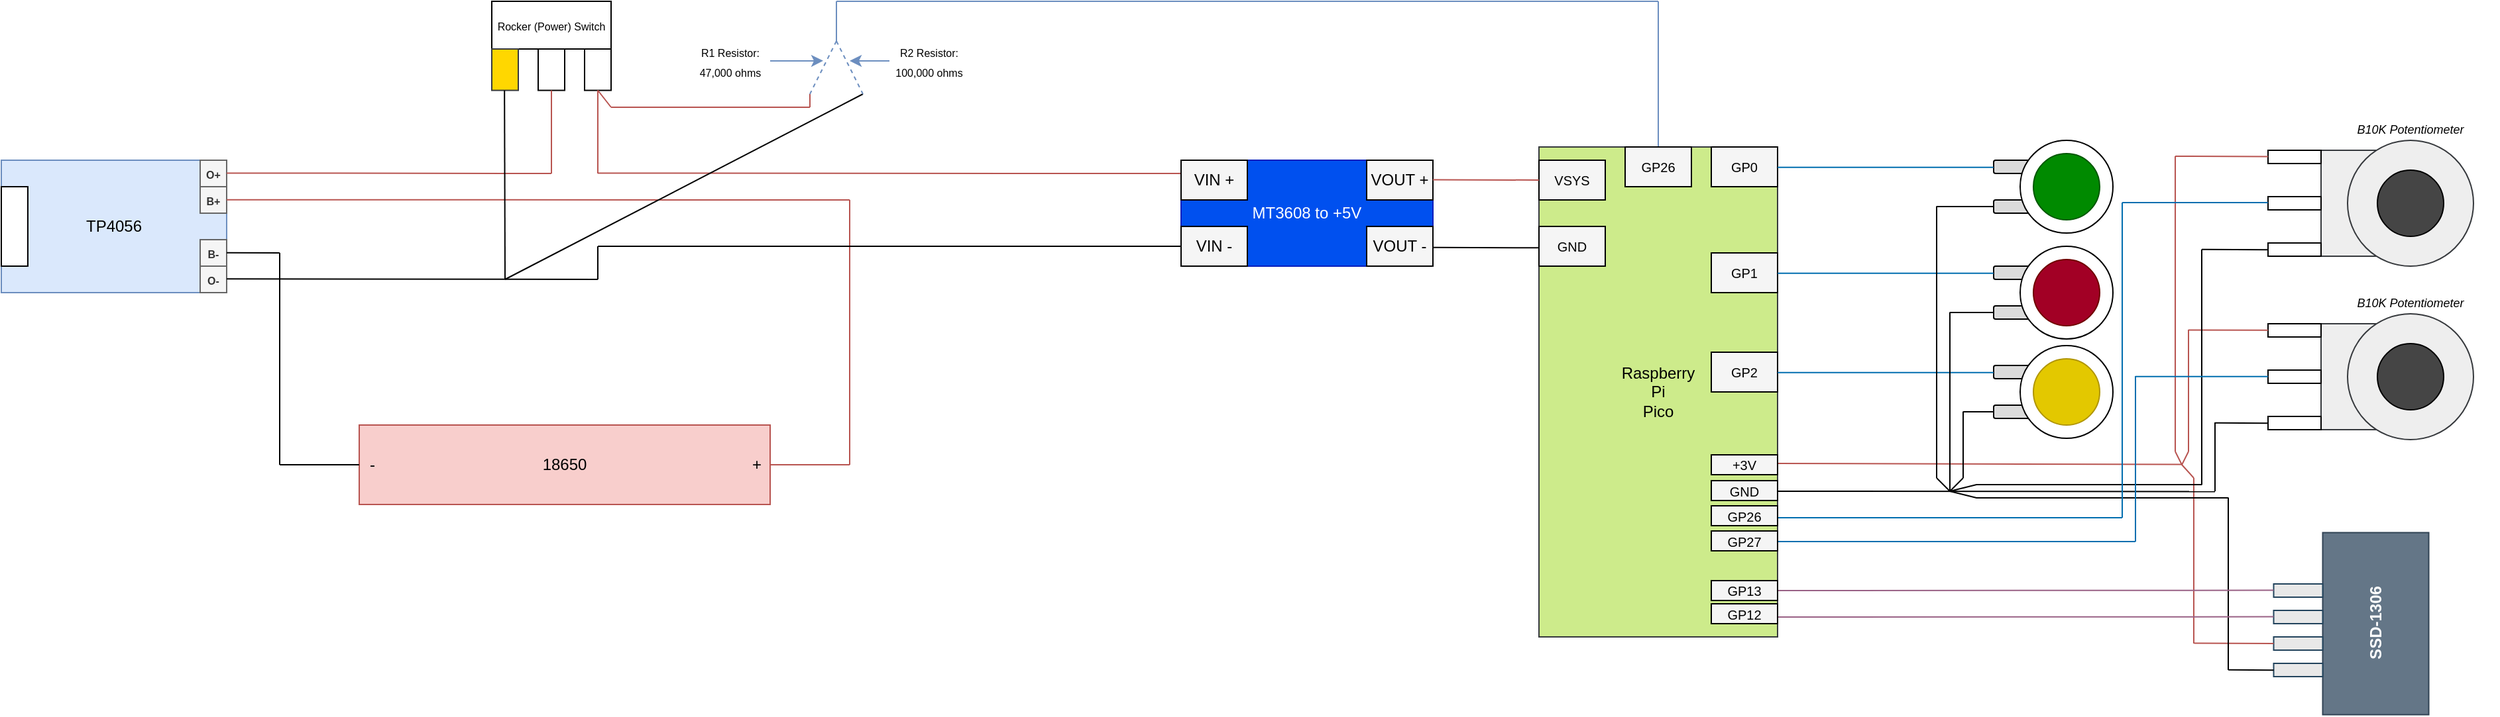 <mxfile version="24.7.6">
  <diagram name="Page-1" id="zMRBobaZzg4O6M575qzT">
    <mxGraphModel dx="801" dy="480" grid="1" gridSize="10" guides="1" tooltips="1" connect="1" arrows="1" fold="1" page="1" pageScale="1" pageWidth="850" pageHeight="1100" math="0" shadow="0">
      <root>
        <mxCell id="0" />
        <mxCell id="1" parent="0" />
        <mxCell id="6nvpAm-Y0EjclpxJ5egR-44" value="&lt;div&gt;&lt;br&gt;&lt;/div&gt;" style="rounded=1;whiteSpace=wrap;html=1;fillColor=#DBDBDB;" parent="1" vertex="1">
          <mxGeometry x="1703" y="160" width="30" height="10" as="geometry" />
        </mxCell>
        <mxCell id="6nvpAm-Y0EjclpxJ5egR-42" value="" style="rounded=1;whiteSpace=wrap;html=1;fillColor=#DBDBDB;" parent="1" vertex="1">
          <mxGeometry x="1703" y="130" width="30" height="10" as="geometry" />
        </mxCell>
        <mxCell id="6nvpAm-Y0EjclpxJ5egR-40" value="" style="ellipse;whiteSpace=wrap;html=1;aspect=fixed;" parent="1" vertex="1">
          <mxGeometry x="1723" y="115" width="70" height="70" as="geometry" />
        </mxCell>
        <mxCell id="6nvpAm-Y0EjclpxJ5egR-1" value="18650" style="rounded=0;whiteSpace=wrap;html=1;fillColor=#f8cecc;strokeColor=#b85450;" parent="1" vertex="1">
          <mxGeometry x="470" y="330" width="310" height="60" as="geometry" />
        </mxCell>
        <mxCell id="6nvpAm-Y0EjclpxJ5egR-2" value="-" style="text;html=1;align=center;verticalAlign=middle;whiteSpace=wrap;rounded=0;" parent="1" vertex="1">
          <mxGeometry x="470" y="345" width="20" height="30" as="geometry" />
        </mxCell>
        <mxCell id="6nvpAm-Y0EjclpxJ5egR-3" value="+" style="text;html=1;align=center;verticalAlign=middle;whiteSpace=wrap;rounded=0;" parent="1" vertex="1">
          <mxGeometry x="760" y="345" width="20" height="30" as="geometry" />
        </mxCell>
        <mxCell id="6nvpAm-Y0EjclpxJ5egR-4" value="" style="endArrow=none;html=1;rounded=0;exitX=0;exitY=0.5;exitDx=0;exitDy=0;" parent="1" source="6nvpAm-Y0EjclpxJ5egR-2" edge="1">
          <mxGeometry width="50" height="50" relative="1" as="geometry">
            <mxPoint x="510" y="380" as="sourcePoint" />
            <mxPoint x="410" y="360" as="targetPoint" />
          </mxGeometry>
        </mxCell>
        <mxCell id="6nvpAm-Y0EjclpxJ5egR-5" value="" style="endArrow=none;html=1;rounded=0;exitX=0;exitY=0.5;exitDx=0;exitDy=0;fillColor=#f8cecc;strokeColor=#b85450;" parent="1" edge="1">
          <mxGeometry width="50" height="50" relative="1" as="geometry">
            <mxPoint x="840" y="360" as="sourcePoint" />
            <mxPoint x="780" y="360" as="targetPoint" />
          </mxGeometry>
        </mxCell>
        <mxCell id="6nvpAm-Y0EjclpxJ5egR-6" value="TP4056" style="rounded=0;whiteSpace=wrap;html=1;fillColor=#dae8fc;strokeColor=#6c8ebf;" parent="1" vertex="1">
          <mxGeometry x="200" y="130" width="170" height="100" as="geometry" />
        </mxCell>
        <mxCell id="6nvpAm-Y0EjclpxJ5egR-7" value="&lt;b style=&quot;&quot;&gt;&lt;font style=&quot;font-size: 8px;&quot;&gt;O+&lt;/font&gt;&lt;/b&gt;" style="rounded=0;whiteSpace=wrap;html=1;fillColor=#f5f5f5;fontColor=#333333;strokeColor=#666666;" parent="1" vertex="1">
          <mxGeometry x="350" y="130" width="20" height="20" as="geometry" />
        </mxCell>
        <mxCell id="6nvpAm-Y0EjclpxJ5egR-8" value="&lt;b style=&quot;&quot;&gt;&lt;font style=&quot;font-size: 8px;&quot;&gt;B+&lt;/font&gt;&lt;/b&gt;" style="rounded=0;whiteSpace=wrap;html=1;fillColor=#f5f5f5;fontColor=#333333;strokeColor=#666666;" parent="1" vertex="1">
          <mxGeometry x="350" y="150" width="20" height="20" as="geometry" />
        </mxCell>
        <mxCell id="6nvpAm-Y0EjclpxJ5egR-9" value="&lt;b style=&quot;&quot;&gt;&lt;font style=&quot;font-size: 8px;&quot;&gt;O-&lt;/font&gt;&lt;/b&gt;" style="rounded=0;whiteSpace=wrap;html=1;fillColor=#f5f5f5;fontColor=#333333;strokeColor=#666666;" parent="1" vertex="1">
          <mxGeometry x="350" y="210" width="20" height="20" as="geometry" />
        </mxCell>
        <mxCell id="6nvpAm-Y0EjclpxJ5egR-10" value="&lt;b style=&quot;&quot;&gt;&lt;font style=&quot;font-size: 8px;&quot;&gt;B-&lt;/font&gt;&lt;/b&gt;" style="rounded=0;whiteSpace=wrap;html=1;fillColor=#f5f5f5;fontColor=#333333;strokeColor=#666666;" parent="1" vertex="1">
          <mxGeometry x="350" y="190" width="20" height="20" as="geometry" />
        </mxCell>
        <mxCell id="6nvpAm-Y0EjclpxJ5egR-11" value="" style="rounded=0;whiteSpace=wrap;html=1;" parent="1" vertex="1">
          <mxGeometry x="200" y="150" width="20" height="60" as="geometry" />
        </mxCell>
        <mxCell id="6nvpAm-Y0EjclpxJ5egR-12" value="" style="endArrow=none;html=1;rounded=0;" parent="1" edge="1">
          <mxGeometry width="50" height="50" relative="1" as="geometry">
            <mxPoint x="410" y="200" as="sourcePoint" />
            <mxPoint x="410" y="360" as="targetPoint" />
          </mxGeometry>
        </mxCell>
        <mxCell id="6nvpAm-Y0EjclpxJ5egR-13" value="" style="endArrow=none;html=1;rounded=0;" parent="1" edge="1">
          <mxGeometry width="50" height="50" relative="1" as="geometry">
            <mxPoint x="410" y="200" as="sourcePoint" />
            <mxPoint x="370" y="199.83" as="targetPoint" />
          </mxGeometry>
        </mxCell>
        <mxCell id="6nvpAm-Y0EjclpxJ5egR-14" value="" style="endArrow=none;html=1;rounded=0;exitX=0;exitY=0.5;exitDx=0;exitDy=0;fillColor=#f8cecc;strokeColor=#b85450;" parent="1" edge="1">
          <mxGeometry width="50" height="50" relative="1" as="geometry">
            <mxPoint x="840" y="360" as="sourcePoint" />
            <mxPoint x="840" y="160" as="targetPoint" />
          </mxGeometry>
        </mxCell>
        <mxCell id="6nvpAm-Y0EjclpxJ5egR-15" value="" style="endArrow=none;html=1;rounded=0;fillColor=#f8cecc;strokeColor=#b85450;" parent="1" edge="1">
          <mxGeometry width="50" height="50" relative="1" as="geometry">
            <mxPoint x="840" y="160" as="sourcePoint" />
            <mxPoint x="370" y="159.83" as="targetPoint" />
          </mxGeometry>
        </mxCell>
        <mxCell id="6nvpAm-Y0EjclpxJ5egR-16" value="&lt;font style=&quot;font-size: 8px;&quot;&gt;Rocker (Power) Switch&lt;/font&gt;" style="rounded=0;whiteSpace=wrap;html=1;" parent="1" vertex="1">
          <mxGeometry x="570" y="10" width="90" height="36" as="geometry" />
        </mxCell>
        <mxCell id="6nvpAm-Y0EjclpxJ5egR-17" value="" style="rounded=0;whiteSpace=wrap;html=1;fillColor=#FFD700;strokeColor=#36393d;" parent="1" vertex="1">
          <mxGeometry x="570" y="46" width="20" height="31.25" as="geometry" />
        </mxCell>
        <mxCell id="6nvpAm-Y0EjclpxJ5egR-18" value="" style="rounded=0;whiteSpace=wrap;html=1;" parent="1" vertex="1">
          <mxGeometry x="640" y="46" width="20" height="31.25" as="geometry" />
        </mxCell>
        <mxCell id="6nvpAm-Y0EjclpxJ5egR-19" value="" style="rounded=0;whiteSpace=wrap;html=1;" parent="1" vertex="1">
          <mxGeometry x="605" y="46" width="20" height="31.25" as="geometry" />
        </mxCell>
        <mxCell id="6nvpAm-Y0EjclpxJ5egR-20" value="" style="endArrow=none;html=1;rounded=0;fillColor=#f8cecc;strokeColor=#b85450;" parent="1" edge="1">
          <mxGeometry width="50" height="50" relative="1" as="geometry">
            <mxPoint x="615" y="140" as="sourcePoint" />
            <mxPoint x="370" y="139.71" as="targetPoint" />
          </mxGeometry>
        </mxCell>
        <mxCell id="6nvpAm-Y0EjclpxJ5egR-21" value="" style="endArrow=none;html=1;rounded=0;fillColor=#f8cecc;strokeColor=#b85450;" parent="1" edge="1">
          <mxGeometry width="50" height="50" relative="1" as="geometry">
            <mxPoint x="615" y="77.25" as="sourcePoint" />
            <mxPoint x="615" y="140" as="targetPoint" />
          </mxGeometry>
        </mxCell>
        <mxCell id="6nvpAm-Y0EjclpxJ5egR-22" value="" style="endArrow=none;html=1;rounded=0;fillColor=#f8cecc;strokeColor=#b85450;" parent="1" edge="1">
          <mxGeometry width="50" height="50" relative="1" as="geometry">
            <mxPoint x="650" y="77.25" as="sourcePoint" />
            <mxPoint x="650" y="140" as="targetPoint" />
          </mxGeometry>
        </mxCell>
        <mxCell id="6nvpAm-Y0EjclpxJ5egR-23" value="" style="endArrow=none;html=1;rounded=0;fillColor=#f8cecc;strokeColor=#b85450;" parent="1" edge="1">
          <mxGeometry width="50" height="50" relative="1" as="geometry">
            <mxPoint x="1090" y="140.05" as="sourcePoint" />
            <mxPoint x="650" y="139.76" as="targetPoint" />
          </mxGeometry>
        </mxCell>
        <mxCell id="6nvpAm-Y0EjclpxJ5egR-24" value="" style="endArrow=none;html=1;rounded=0;" parent="1" edge="1">
          <mxGeometry width="50" height="50" relative="1" as="geometry">
            <mxPoint x="650" y="220" as="sourcePoint" />
            <mxPoint x="370" y="219.58" as="targetPoint" />
          </mxGeometry>
        </mxCell>
        <mxCell id="6nvpAm-Y0EjclpxJ5egR-25" value="" style="endArrow=none;html=1;rounded=0;" parent="1" edge="1">
          <mxGeometry width="50" height="50" relative="1" as="geometry">
            <mxPoint x="579.58" y="77.25" as="sourcePoint" />
            <mxPoint x="580" y="220" as="targetPoint" />
          </mxGeometry>
        </mxCell>
        <mxCell id="6nvpAm-Y0EjclpxJ5egR-26" value="MT3608 to +5V" style="rounded=0;whiteSpace=wrap;html=1;fillColor=#0050ef;fontColor=#ffffff;strokeColor=#001DBC;" parent="1" vertex="1">
          <mxGeometry x="1090" y="130" width="190" height="80" as="geometry" />
        </mxCell>
        <mxCell id="6nvpAm-Y0EjclpxJ5egR-27" value="VIN +" style="rounded=0;whiteSpace=wrap;html=1;fillColor=#f5f5f5;" parent="1" vertex="1">
          <mxGeometry x="1090" y="130" width="50" height="30" as="geometry" />
        </mxCell>
        <mxCell id="6nvpAm-Y0EjclpxJ5egR-29" value="VIN -" style="rounded=0;whiteSpace=wrap;html=1;fillColor=#F5F5F5;" parent="1" vertex="1">
          <mxGeometry x="1090" y="180" width="50" height="30" as="geometry" />
        </mxCell>
        <mxCell id="6nvpAm-Y0EjclpxJ5egR-30" value="VOUT +" style="rounded=0;whiteSpace=wrap;html=1;fillColor=#f5f5f5;" parent="1" vertex="1">
          <mxGeometry x="1230" y="130" width="50" height="30" as="geometry" />
        </mxCell>
        <mxCell id="6nvpAm-Y0EjclpxJ5egR-31" value="VOUT -" style="rounded=0;whiteSpace=wrap;html=1;fillColor=#f5f5f5;" parent="1" vertex="1">
          <mxGeometry x="1230" y="180" width="50" height="30" as="geometry" />
        </mxCell>
        <mxCell id="6nvpAm-Y0EjclpxJ5egR-32" value="" style="endArrow=none;html=1;rounded=0;" parent="1" edge="1">
          <mxGeometry width="50" height="50" relative="1" as="geometry">
            <mxPoint x="1090" y="195" as="sourcePoint" />
            <mxPoint x="650" y="195" as="targetPoint" />
          </mxGeometry>
        </mxCell>
        <mxCell id="6nvpAm-Y0EjclpxJ5egR-33" value="" style="endArrow=none;html=1;rounded=0;" parent="1" edge="1">
          <mxGeometry width="50" height="50" relative="1" as="geometry">
            <mxPoint x="650" y="195" as="sourcePoint" />
            <mxPoint x="650" y="220" as="targetPoint" />
          </mxGeometry>
        </mxCell>
        <mxCell id="6nvpAm-Y0EjclpxJ5egR-34" value="Raspberry&lt;div&gt;Pi&lt;/div&gt;&lt;div&gt;Pico&lt;/div&gt;" style="rounded=0;whiteSpace=wrap;html=1;fillColor=#cdeb8b;strokeColor=#36393d;" parent="1" vertex="1">
          <mxGeometry x="1360" y="120" width="180" height="370" as="geometry" />
        </mxCell>
        <mxCell id="6nvpAm-Y0EjclpxJ5egR-35" value="VSYS" style="rounded=0;whiteSpace=wrap;html=1;fillColor=#f5f5f5;fontSize=10;" parent="1" vertex="1">
          <mxGeometry x="1360" y="130" width="50" height="30" as="geometry" />
        </mxCell>
        <mxCell id="6nvpAm-Y0EjclpxJ5egR-36" value="GND" style="rounded=0;whiteSpace=wrap;html=1;fillColor=#f5f5f5;fontSize=10;" parent="1" vertex="1">
          <mxGeometry x="1360" y="180" width="50" height="30" as="geometry" />
        </mxCell>
        <mxCell id="6nvpAm-Y0EjclpxJ5egR-37" value="" style="endArrow=none;html=1;rounded=0;fillColor=#f8cecc;strokeColor=#b85450;" parent="1" edge="1">
          <mxGeometry width="50" height="50" relative="1" as="geometry">
            <mxPoint x="1360" y="145" as="sourcePoint" />
            <mxPoint x="1280" y="144.71" as="targetPoint" />
          </mxGeometry>
        </mxCell>
        <mxCell id="6nvpAm-Y0EjclpxJ5egR-38" value="" style="endArrow=none;html=1;rounded=0;fillColor=#f8cecc;strokeColor=#050202;" parent="1" edge="1">
          <mxGeometry width="50" height="50" relative="1" as="geometry">
            <mxPoint x="1360" y="196.14" as="sourcePoint" />
            <mxPoint x="1280" y="195.85" as="targetPoint" />
          </mxGeometry>
        </mxCell>
        <mxCell id="6nvpAm-Y0EjclpxJ5egR-39" value="" style="ellipse;whiteSpace=wrap;html=1;aspect=fixed;fillColor=#008a00;fontColor=#ffffff;strokeColor=#005700;" parent="1" vertex="1">
          <mxGeometry x="1733" y="125" width="50" height="50" as="geometry" />
        </mxCell>
        <mxCell id="6nvpAm-Y0EjclpxJ5egR-46" value="GP0" style="rounded=0;whiteSpace=wrap;html=1;fillColor=#f5f5f5;fontSize=10;" parent="1" vertex="1">
          <mxGeometry x="1490" y="120" width="50" height="30" as="geometry" />
        </mxCell>
        <mxCell id="6nvpAm-Y0EjclpxJ5egR-49" value="" style="endArrow=none;html=1;rounded=0;fillColor=#1ba1e2;strokeColor=#000000;" parent="1" edge="1">
          <mxGeometry width="50" height="50" relative="1" as="geometry">
            <mxPoint x="1660" y="165" as="sourcePoint" />
            <mxPoint x="1703" y="165" as="targetPoint" />
          </mxGeometry>
        </mxCell>
        <mxCell id="6nvpAm-Y0EjclpxJ5egR-50" value="" style="rounded=1;whiteSpace=wrap;html=1;fillColor=#DBDBDB;" parent="1" vertex="1">
          <mxGeometry x="1703" y="240" width="30" height="10" as="geometry" />
        </mxCell>
        <mxCell id="6nvpAm-Y0EjclpxJ5egR-51" value="" style="rounded=1;whiteSpace=wrap;html=1;fillColor=#DBDBDB;" parent="1" vertex="1">
          <mxGeometry x="1703" y="210" width="30" height="10" as="geometry" />
        </mxCell>
        <mxCell id="6nvpAm-Y0EjclpxJ5egR-52" value="" style="ellipse;whiteSpace=wrap;html=1;aspect=fixed;" parent="1" vertex="1">
          <mxGeometry x="1723" y="195" width="70" height="70" as="geometry" />
        </mxCell>
        <mxCell id="6nvpAm-Y0EjclpxJ5egR-53" value="" style="ellipse;whiteSpace=wrap;html=1;aspect=fixed;fillColor=#a20025;fontColor=#ffffff;strokeColor=#6F0000;" parent="1" vertex="1">
          <mxGeometry x="1733" y="205" width="50" height="50" as="geometry" />
        </mxCell>
        <mxCell id="6nvpAm-Y0EjclpxJ5egR-54" value="GP1" style="rounded=0;whiteSpace=wrap;html=1;fillColor=#f5f5f5;fontSize=10;" parent="1" vertex="1">
          <mxGeometry x="1490" y="200" width="50" height="30" as="geometry" />
        </mxCell>
        <mxCell id="6nvpAm-Y0EjclpxJ5egR-57" value="" style="endArrow=none;html=1;rounded=0;fillColor=#1ba1e2;strokeColor=#000000;" parent="1" edge="1">
          <mxGeometry width="50" height="50" relative="1" as="geometry">
            <mxPoint x="1670" y="245" as="sourcePoint" />
            <mxPoint x="1703" y="245" as="targetPoint" />
          </mxGeometry>
        </mxCell>
        <mxCell id="6nvpAm-Y0EjclpxJ5egR-58" value="" style="rounded=1;whiteSpace=wrap;html=1;fillColor=#DBDBDB;" parent="1" vertex="1">
          <mxGeometry x="1703" y="315" width="30" height="10" as="geometry" />
        </mxCell>
        <mxCell id="6nvpAm-Y0EjclpxJ5egR-59" value="" style="rounded=1;whiteSpace=wrap;html=1;fillColor=#DBDBDB;" parent="1" vertex="1">
          <mxGeometry x="1703" y="285" width="30" height="10" as="geometry" />
        </mxCell>
        <mxCell id="6nvpAm-Y0EjclpxJ5egR-60" value="" style="ellipse;whiteSpace=wrap;html=1;aspect=fixed;" parent="1" vertex="1">
          <mxGeometry x="1723" y="270" width="70" height="70" as="geometry" />
        </mxCell>
        <mxCell id="6nvpAm-Y0EjclpxJ5egR-61" value="" style="ellipse;whiteSpace=wrap;html=1;aspect=fixed;fillColor=#e3c800;fontColor=#000000;strokeColor=#B09500;" parent="1" vertex="1">
          <mxGeometry x="1733" y="280" width="50" height="50" as="geometry" />
        </mxCell>
        <mxCell id="6nvpAm-Y0EjclpxJ5egR-62" value="GP2" style="rounded=0;whiteSpace=wrap;html=1;fillColor=#f5f5f5;fontSize=10;" parent="1" vertex="1">
          <mxGeometry x="1490" y="275" width="50" height="30" as="geometry" />
        </mxCell>
        <mxCell id="6nvpAm-Y0EjclpxJ5egR-65" value="" style="endArrow=none;html=1;rounded=0;fillColor=#1ba1e2;strokeColor=#000000;" parent="1" edge="1">
          <mxGeometry width="50" height="50" relative="1" as="geometry">
            <mxPoint x="1680" y="320" as="sourcePoint" />
            <mxPoint x="1703" y="320" as="targetPoint" />
          </mxGeometry>
        </mxCell>
        <mxCell id="t_4n_UXJPrawQhA1wkBb-3" value="" style="endArrow=none;html=1;rounded=0;fillColor=#1ba1e2;strokeColor=#006EAF;" parent="1" edge="1">
          <mxGeometry width="50" height="50" relative="1" as="geometry">
            <mxPoint x="1540" y="135.38" as="sourcePoint" />
            <mxPoint x="1703" y="135.38" as="targetPoint" />
          </mxGeometry>
        </mxCell>
        <mxCell id="t_4n_UXJPrawQhA1wkBb-4" value="" style="endArrow=none;html=1;rounded=0;fillColor=#1ba1e2;strokeColor=#006EAF;" parent="1" edge="1">
          <mxGeometry width="50" height="50" relative="1" as="geometry">
            <mxPoint x="1540" y="215.38" as="sourcePoint" />
            <mxPoint x="1703" y="215.38" as="targetPoint" />
          </mxGeometry>
        </mxCell>
        <mxCell id="t_4n_UXJPrawQhA1wkBb-5" value="" style="endArrow=none;html=1;rounded=0;fillColor=#1ba1e2;strokeColor=#006EAF;" parent="1" edge="1">
          <mxGeometry width="50" height="50" relative="1" as="geometry">
            <mxPoint x="1540" y="290.38" as="sourcePoint" />
            <mxPoint x="1703" y="290.38" as="targetPoint" />
          </mxGeometry>
        </mxCell>
        <mxCell id="t_4n_UXJPrawQhA1wkBb-6" value="" style="rounded=0;whiteSpace=wrap;html=1;fillColor=#eeeeee;strokeColor=#36393d;" parent="1" vertex="1">
          <mxGeometry x="1950" y="122.5" width="60" height="80" as="geometry" />
        </mxCell>
        <mxCell id="t_4n_UXJPrawQhA1wkBb-7" value="" style="ellipse;whiteSpace=wrap;html=1;aspect=fixed;fillColor=#eeeeee;strokeColor=#36393d;" parent="1" vertex="1">
          <mxGeometry x="1970" y="115" width="95" height="95" as="geometry" />
        </mxCell>
        <mxCell id="t_4n_UXJPrawQhA1wkBb-8" value="" style="ellipse;whiteSpace=wrap;html=1;aspect=fixed;fillColor=#454545;" parent="1" vertex="1">
          <mxGeometry x="1992.5" y="137.5" width="50" height="50" as="geometry" />
        </mxCell>
        <mxCell id="t_4n_UXJPrawQhA1wkBb-9" value="" style="rounded=0;whiteSpace=wrap;html=1;" parent="1" vertex="1">
          <mxGeometry x="1910" y="122.5" width="40" height="10" as="geometry" />
        </mxCell>
        <mxCell id="t_4n_UXJPrawQhA1wkBb-10" value="" style="rounded=0;whiteSpace=wrap;html=1;" parent="1" vertex="1">
          <mxGeometry x="1910" y="192.5" width="40" height="10" as="geometry" />
        </mxCell>
        <mxCell id="t_4n_UXJPrawQhA1wkBb-11" value="" style="rounded=0;whiteSpace=wrap;html=1;" parent="1" vertex="1">
          <mxGeometry x="1910" y="157.5" width="40" height="10" as="geometry" />
        </mxCell>
        <mxCell id="t_4n_UXJPrawQhA1wkBb-12" value="B10K Potentiometer" style="text;html=1;align=center;verticalAlign=middle;whiteSpace=wrap;rounded=0;fontSize=9;fontStyle=2" parent="1" vertex="1">
          <mxGeometry x="1951.25" y="99" width="132.5" height="15" as="geometry" />
        </mxCell>
        <mxCell id="t_4n_UXJPrawQhA1wkBb-13" value="" style="rounded=0;whiteSpace=wrap;html=1;fillColor=#eeeeee;strokeColor=#36393d;" parent="1" vertex="1">
          <mxGeometry x="1950" y="253.5" width="60" height="80" as="geometry" />
        </mxCell>
        <mxCell id="t_4n_UXJPrawQhA1wkBb-14" value="" style="ellipse;whiteSpace=wrap;html=1;aspect=fixed;fillColor=#eeeeee;strokeColor=#36393d;" parent="1" vertex="1">
          <mxGeometry x="1970" y="246" width="95" height="95" as="geometry" />
        </mxCell>
        <mxCell id="t_4n_UXJPrawQhA1wkBb-15" value="" style="ellipse;whiteSpace=wrap;html=1;aspect=fixed;fillColor=#454545;" parent="1" vertex="1">
          <mxGeometry x="1992.5" y="268.5" width="50" height="50" as="geometry" />
        </mxCell>
        <mxCell id="t_4n_UXJPrawQhA1wkBb-16" value="" style="rounded=0;whiteSpace=wrap;html=1;" parent="1" vertex="1">
          <mxGeometry x="1910" y="253.5" width="40" height="10" as="geometry" />
        </mxCell>
        <mxCell id="t_4n_UXJPrawQhA1wkBb-17" value="" style="rounded=0;whiteSpace=wrap;html=1;" parent="1" vertex="1">
          <mxGeometry x="1910" y="323.5" width="40" height="10" as="geometry" />
        </mxCell>
        <mxCell id="t_4n_UXJPrawQhA1wkBb-18" value="" style="rounded=0;whiteSpace=wrap;html=1;" parent="1" vertex="1">
          <mxGeometry x="1910" y="288.5" width="40" height="10" as="geometry" />
        </mxCell>
        <mxCell id="t_4n_UXJPrawQhA1wkBb-19" value="B10K Potentiometer" style="text;html=1;align=center;verticalAlign=middle;whiteSpace=wrap;rounded=0;fontSize=9;fontStyle=2" parent="1" vertex="1">
          <mxGeometry x="1951.25" y="230" width="132.5" height="15" as="geometry" />
        </mxCell>
        <mxCell id="t_4n_UXJPrawQhA1wkBb-20" value="" style="endArrow=none;html=1;rounded=0;fillColor=#f8cecc;strokeColor=#b85450;" parent="1" edge="1">
          <mxGeometry width="50" height="50" relative="1" as="geometry">
            <mxPoint x="1840" y="127" as="sourcePoint" />
            <mxPoint x="1910" y="127.21" as="targetPoint" />
          </mxGeometry>
        </mxCell>
        <mxCell id="t_4n_UXJPrawQhA1wkBb-21" value="" style="endArrow=none;html=1;rounded=0;fillColor=#f8cecc;strokeColor=#b85450;" parent="1" edge="1">
          <mxGeometry width="50" height="50" relative="1" as="geometry">
            <mxPoint x="1850" y="258.21" as="sourcePoint" />
            <mxPoint x="1910" y="258.42" as="targetPoint" />
          </mxGeometry>
        </mxCell>
        <mxCell id="t_4n_UXJPrawQhA1wkBb-22" value="" style="endArrow=none;html=1;rounded=0;fillColor=#f8cecc;strokeColor=#b85450;" parent="1" edge="1">
          <mxGeometry width="50" height="50" relative="1" as="geometry">
            <mxPoint x="1840" y="350" as="sourcePoint" />
            <mxPoint x="1840" y="127" as="targetPoint" />
          </mxGeometry>
        </mxCell>
        <mxCell id="t_4n_UXJPrawQhA1wkBb-23" value="" style="endArrow=none;html=1;rounded=0;fillColor=#f8cecc;strokeColor=#b85450;" parent="1" edge="1">
          <mxGeometry width="50" height="50" relative="1" as="geometry">
            <mxPoint x="1850" y="350" as="sourcePoint" />
            <mxPoint x="1850" y="258" as="targetPoint" />
          </mxGeometry>
        </mxCell>
        <mxCell id="t_4n_UXJPrawQhA1wkBb-24" value="SSD-1306" style="rounded=0;whiteSpace=wrap;html=1;fillColor=#647687;fontColor=#ffffff;strokeColor=#314354;fontStyle=1;rotation=-90;" parent="1" vertex="1">
          <mxGeometry x="1922.5" y="440" width="137.5" height="80" as="geometry" />
        </mxCell>
        <mxCell id="t_4n_UXJPrawQhA1wkBb-25" value="" style="rounded=0;whiteSpace=wrap;html=1;fillColor=#E8E8E8;strokeColor=#23445d;" parent="1" vertex="1">
          <mxGeometry x="1914.25" y="450" width="37" height="10" as="geometry" />
        </mxCell>
        <mxCell id="t_4n_UXJPrawQhA1wkBb-26" value="" style="rounded=0;whiteSpace=wrap;html=1;fillColor=#E8E8E8;strokeColor=#23445d;" parent="1" vertex="1">
          <mxGeometry x="1914.25" y="470" width="37" height="10" as="geometry" />
        </mxCell>
        <mxCell id="t_4n_UXJPrawQhA1wkBb-28" value="" style="rounded=0;fillColor=#E8E8E8;strokeColor=#23445d;horizontal=1;verticalAlign=middle;spacing=0;" parent="1" vertex="1">
          <mxGeometry x="1914.25" y="490" width="37" height="10" as="geometry" />
        </mxCell>
        <mxCell id="t_4n_UXJPrawQhA1wkBb-29" value="" style="rounded=0;whiteSpace=wrap;html=1;fillColor=#E8E8E8;strokeColor=#23445d;" parent="1" vertex="1">
          <mxGeometry x="1914.25" y="510" width="37" height="10" as="geometry" />
        </mxCell>
        <mxCell id="t_4n_UXJPrawQhA1wkBb-30" value="" style="endArrow=none;html=1;rounded=0;fillColor=#f8cecc;strokeColor=#b85450;" parent="1" edge="1">
          <mxGeometry width="50" height="50" relative="1" as="geometry">
            <mxPoint x="1854.25" y="494.8" as="sourcePoint" />
            <mxPoint x="1914.25" y="495.01" as="targetPoint" />
          </mxGeometry>
        </mxCell>
        <mxCell id="t_4n_UXJPrawQhA1wkBb-31" value="" style="endArrow=none;html=1;rounded=0;fillColor=#f8cecc;strokeColor=#b85450;" parent="1" edge="1">
          <mxGeometry width="50" height="50" relative="1" as="geometry">
            <mxPoint x="1854" y="495" as="sourcePoint" />
            <mxPoint x="1854" y="370" as="targetPoint" />
          </mxGeometry>
        </mxCell>
        <mxCell id="t_4n_UXJPrawQhA1wkBb-32" value="" style="endArrow=none;html=1;rounded=0;fillColor=#f8cecc;strokeColor=#b85450;" parent="1" edge="1">
          <mxGeometry width="50" height="50" relative="1" as="geometry">
            <mxPoint x="1540" y="359" as="sourcePoint" />
            <mxPoint x="1845" y="359.8" as="targetPoint" />
          </mxGeometry>
        </mxCell>
        <mxCell id="t_4n_UXJPrawQhA1wkBb-33" value="" style="endArrow=none;html=1;rounded=0;fillColor=#f8cecc;strokeColor=#b85450;" parent="1" edge="1">
          <mxGeometry width="50" height="50" relative="1" as="geometry">
            <mxPoint x="1845" y="360" as="sourcePoint" />
            <mxPoint x="1840" y="350" as="targetPoint" />
          </mxGeometry>
        </mxCell>
        <mxCell id="t_4n_UXJPrawQhA1wkBb-34" value="" style="endArrow=none;html=1;rounded=0;fillColor=#f8cecc;strokeColor=#b85450;" parent="1" edge="1">
          <mxGeometry width="50" height="50" relative="1" as="geometry">
            <mxPoint x="1845" y="360" as="sourcePoint" />
            <mxPoint x="1850" y="350" as="targetPoint" />
          </mxGeometry>
        </mxCell>
        <mxCell id="t_4n_UXJPrawQhA1wkBb-35" value="" style="endArrow=none;html=1;rounded=0;fillColor=#f8cecc;strokeColor=#b85450;" parent="1" edge="1">
          <mxGeometry width="50" height="50" relative="1" as="geometry">
            <mxPoint x="1845" y="360" as="sourcePoint" />
            <mxPoint x="1854" y="370" as="targetPoint" />
          </mxGeometry>
        </mxCell>
        <mxCell id="t_4n_UXJPrawQhA1wkBb-36" value="" style="endArrow=none;html=1;rounded=0;fillColor=#f8cecc;strokeColor=#000000;" parent="1" edge="1">
          <mxGeometry width="50" height="50" relative="1" as="geometry">
            <mxPoint x="1860" y="197.36" as="sourcePoint" />
            <mxPoint x="1910" y="197.57" as="targetPoint" />
          </mxGeometry>
        </mxCell>
        <mxCell id="t_4n_UXJPrawQhA1wkBb-37" value="" style="endArrow=none;html=1;rounded=0;fillColor=#f8cecc;strokeColor=#000000;" parent="1" edge="1">
          <mxGeometry width="50" height="50" relative="1" as="geometry">
            <mxPoint x="1870" y="328.36" as="sourcePoint" />
            <mxPoint x="1910" y="328.57" as="targetPoint" />
          </mxGeometry>
        </mxCell>
        <mxCell id="t_4n_UXJPrawQhA1wkBb-38" value="" style="endArrow=none;html=1;rounded=0;fillColor=#f8cecc;strokeColor=#000000;" parent="1" edge="1">
          <mxGeometry width="50" height="50" relative="1" as="geometry">
            <mxPoint x="1860" y="197.36" as="sourcePoint" />
            <mxPoint x="1860" y="375" as="targetPoint" />
          </mxGeometry>
        </mxCell>
        <mxCell id="t_4n_UXJPrawQhA1wkBb-39" value="" style="endArrow=none;html=1;rounded=0;fillColor=#f8cecc;strokeColor=#000000;" parent="1" edge="1">
          <mxGeometry width="50" height="50" relative="1" as="geometry">
            <mxPoint x="1870" y="328" as="sourcePoint" />
            <mxPoint x="1870" y="380" as="targetPoint" />
          </mxGeometry>
        </mxCell>
        <mxCell id="t_4n_UXJPrawQhA1wkBb-40" value="" style="endArrow=none;html=1;rounded=0;fillColor=#f8cecc;strokeColor=#000000;" parent="1" edge="1">
          <mxGeometry width="50" height="50" relative="1" as="geometry">
            <mxPoint x="1880" y="514.9" as="sourcePoint" />
            <mxPoint x="1914.25" y="515.11" as="targetPoint" />
          </mxGeometry>
        </mxCell>
        <mxCell id="t_4n_UXJPrawQhA1wkBb-41" value="" style="endArrow=none;html=1;rounded=0;fillColor=#f8cecc;strokeColor=#000000;" parent="1" edge="1">
          <mxGeometry width="50" height="50" relative="1" as="geometry">
            <mxPoint x="1880" y="515" as="sourcePoint" />
            <mxPoint x="1880" y="385" as="targetPoint" />
          </mxGeometry>
        </mxCell>
        <mxCell id="t_4n_UXJPrawQhA1wkBb-42" value="" style="endArrow=none;html=1;rounded=0;fillColor=#f8cecc;strokeColor=#000000;" parent="1" edge="1">
          <mxGeometry width="50" height="50" relative="1" as="geometry">
            <mxPoint x="1690" y="385" as="sourcePoint" />
            <mxPoint x="1880.25" y="385" as="targetPoint" />
          </mxGeometry>
        </mxCell>
        <mxCell id="t_4n_UXJPrawQhA1wkBb-43" value="" style="endArrow=none;html=1;rounded=0;fillColor=#f8cecc;strokeColor=#000000;" parent="1" edge="1">
          <mxGeometry width="50" height="50" relative="1" as="geometry">
            <mxPoint x="1540" y="380" as="sourcePoint" />
            <mxPoint x="1870" y="380.21" as="targetPoint" />
          </mxGeometry>
        </mxCell>
        <mxCell id="t_4n_UXJPrawQhA1wkBb-44" value="" style="endArrow=none;html=1;rounded=0;fillColor=#f8cecc;strokeColor=#000000;" parent="1" edge="1">
          <mxGeometry width="50" height="50" relative="1" as="geometry">
            <mxPoint x="1690" y="375" as="sourcePoint" />
            <mxPoint x="1860.25" y="375.0" as="targetPoint" />
          </mxGeometry>
        </mxCell>
        <mxCell id="t_4n_UXJPrawQhA1wkBb-45" value="" style="endArrow=none;html=1;rounded=0;fillColor=#1ba1e2;strokeColor=#000000;" parent="1" edge="1">
          <mxGeometry width="50" height="50" relative="1" as="geometry">
            <mxPoint x="1660" y="164.72" as="sourcePoint" />
            <mxPoint x="1660" y="370" as="targetPoint" />
          </mxGeometry>
        </mxCell>
        <mxCell id="t_4n_UXJPrawQhA1wkBb-46" value="" style="endArrow=none;html=1;rounded=0;fillColor=#1ba1e2;strokeColor=#000000;" parent="1" edge="1">
          <mxGeometry width="50" height="50" relative="1" as="geometry">
            <mxPoint x="1670" y="244.72" as="sourcePoint" />
            <mxPoint x="1670" y="380" as="targetPoint" />
          </mxGeometry>
        </mxCell>
        <mxCell id="t_4n_UXJPrawQhA1wkBb-47" value="" style="endArrow=none;html=1;rounded=0;fillColor=#1ba1e2;strokeColor=#000000;" parent="1" edge="1">
          <mxGeometry width="50" height="50" relative="1" as="geometry">
            <mxPoint x="1680" y="319.72" as="sourcePoint" />
            <mxPoint x="1680" y="370" as="targetPoint" />
          </mxGeometry>
        </mxCell>
        <mxCell id="t_4n_UXJPrawQhA1wkBb-48" value="" style="endArrow=none;html=1;rounded=0;fillColor=#f8cecc;strokeColor=#000000;" parent="1" edge="1">
          <mxGeometry width="50" height="50" relative="1" as="geometry">
            <mxPoint x="1670" y="380" as="sourcePoint" />
            <mxPoint x="1690.12" y="375" as="targetPoint" />
          </mxGeometry>
        </mxCell>
        <mxCell id="t_4n_UXJPrawQhA1wkBb-49" value="" style="endArrow=none;html=1;rounded=0;fillColor=#f8cecc;strokeColor=#000000;" parent="1" edge="1">
          <mxGeometry width="50" height="50" relative="1" as="geometry">
            <mxPoint x="1670" y="380" as="sourcePoint" />
            <mxPoint x="1690.12" y="385" as="targetPoint" />
          </mxGeometry>
        </mxCell>
        <mxCell id="t_4n_UXJPrawQhA1wkBb-50" value="" style="endArrow=none;html=1;rounded=0;fillColor=#f8cecc;strokeColor=#000000;" parent="1" edge="1">
          <mxGeometry width="50" height="50" relative="1" as="geometry">
            <mxPoint x="1670" y="380" as="sourcePoint" />
            <mxPoint x="1680" y="370" as="targetPoint" />
          </mxGeometry>
        </mxCell>
        <mxCell id="t_4n_UXJPrawQhA1wkBb-51" value="" style="endArrow=none;html=1;rounded=0;fillColor=#f8cecc;strokeColor=#000000;" parent="1" edge="1">
          <mxGeometry width="50" height="50" relative="1" as="geometry">
            <mxPoint x="1670" y="380" as="sourcePoint" />
            <mxPoint x="1660" y="370" as="targetPoint" />
          </mxGeometry>
        </mxCell>
        <mxCell id="t_4n_UXJPrawQhA1wkBb-52" value="+3V" style="rounded=0;whiteSpace=wrap;html=1;fillColor=#f5f5f5;fontSize=10;" parent="1" vertex="1">
          <mxGeometry x="1490" y="352.5" width="50" height="15" as="geometry" />
        </mxCell>
        <mxCell id="t_4n_UXJPrawQhA1wkBb-53" value="GND" style="rounded=0;whiteSpace=wrap;html=1;fillColor=#f5f5f5;fontSize=10;" parent="1" vertex="1">
          <mxGeometry x="1490" y="372" width="50" height="15" as="geometry" />
        </mxCell>
        <mxCell id="t_4n_UXJPrawQhA1wkBb-54" value="" style="endArrow=none;html=1;rounded=0;fillColor=#1ba1e2;strokeColor=#006EAF;" parent="1" edge="1">
          <mxGeometry width="50" height="50" relative="1" as="geometry">
            <mxPoint x="1800" y="162" as="sourcePoint" />
            <mxPoint x="1910" y="162" as="targetPoint" />
          </mxGeometry>
        </mxCell>
        <mxCell id="t_4n_UXJPrawQhA1wkBb-55" value="" style="endArrow=none;html=1;rounded=0;fillColor=#1ba1e2;strokeColor=#006EAF;" parent="1" edge="1">
          <mxGeometry width="50" height="50" relative="1" as="geometry">
            <mxPoint x="1810" y="293.33" as="sourcePoint" />
            <mxPoint x="1910" y="293.33" as="targetPoint" />
          </mxGeometry>
        </mxCell>
        <mxCell id="t_4n_UXJPrawQhA1wkBb-56" value="" style="endArrow=none;html=1;rounded=0;fillColor=#1ba1e2;strokeColor=#006EAF;" parent="1" edge="1">
          <mxGeometry width="50" height="50" relative="1" as="geometry">
            <mxPoint x="1800" y="162" as="sourcePoint" />
            <mxPoint x="1800" y="400" as="targetPoint" />
          </mxGeometry>
        </mxCell>
        <mxCell id="t_4n_UXJPrawQhA1wkBb-57" value="" style="endArrow=none;html=1;rounded=0;fillColor=#1ba1e2;strokeColor=#006EAF;" parent="1" edge="1">
          <mxGeometry width="50" height="50" relative="1" as="geometry">
            <mxPoint x="1810" y="293" as="sourcePoint" />
            <mxPoint x="1810" y="418" as="targetPoint" />
          </mxGeometry>
        </mxCell>
        <mxCell id="t_4n_UXJPrawQhA1wkBb-58" value="" style="endArrow=none;html=1;rounded=0;fillColor=#1ba1e2;strokeColor=#006EAF;" parent="1" edge="1">
          <mxGeometry width="50" height="50" relative="1" as="geometry">
            <mxPoint x="1540" y="400" as="sourcePoint" />
            <mxPoint x="1800" y="400" as="targetPoint" />
          </mxGeometry>
        </mxCell>
        <mxCell id="t_4n_UXJPrawQhA1wkBb-59" value="" style="endArrow=none;html=1;rounded=0;fillColor=#1ba1e2;strokeColor=#006EAF;" parent="1" edge="1">
          <mxGeometry width="50" height="50" relative="1" as="geometry">
            <mxPoint x="1540" y="418" as="sourcePoint" />
            <mxPoint x="1810" y="418" as="targetPoint" />
          </mxGeometry>
        </mxCell>
        <mxCell id="t_4n_UXJPrawQhA1wkBb-60" value="GP26" style="rounded=0;whiteSpace=wrap;html=1;fillColor=#f5f5f5;fontSize=10;" parent="1" vertex="1">
          <mxGeometry x="1490" y="391" width="50" height="15" as="geometry" />
        </mxCell>
        <mxCell id="t_4n_UXJPrawQhA1wkBb-61" value="GP27" style="rounded=0;whiteSpace=wrap;html=1;fillColor=#f5f5f5;fontSize=10;" parent="1" vertex="1">
          <mxGeometry x="1490" y="410" width="50" height="15" as="geometry" />
        </mxCell>
        <mxCell id="t_4n_UXJPrawQhA1wkBb-62" value="" style="endArrow=none;html=1;rounded=0;fillColor=#e6d0de;strokeColor=#996185;gradientColor=#d5739d;" parent="1" edge="1">
          <mxGeometry width="50" height="50" relative="1" as="geometry">
            <mxPoint x="1540" y="455" as="sourcePoint" />
            <mxPoint x="1914.25" y="454.8" as="targetPoint" />
          </mxGeometry>
        </mxCell>
        <mxCell id="t_4n_UXJPrawQhA1wkBb-63" value="" style="endArrow=none;html=1;rounded=0;fillColor=#e6d0de;strokeColor=#996185;gradientColor=#d5739d;" parent="1" edge="1">
          <mxGeometry width="50" height="50" relative="1" as="geometry">
            <mxPoint x="1540" y="475" as="sourcePoint" />
            <mxPoint x="1914.25" y="474.8" as="targetPoint" />
          </mxGeometry>
        </mxCell>
        <mxCell id="t_4n_UXJPrawQhA1wkBb-64" value="GP13" style="rounded=0;whiteSpace=wrap;html=1;fillColor=#f5f5f5;fontSize=10;" parent="1" vertex="1">
          <mxGeometry x="1490" y="447.5" width="50" height="15" as="geometry" />
        </mxCell>
        <mxCell id="t_4n_UXJPrawQhA1wkBb-65" value="GP12" style="rounded=0;whiteSpace=wrap;html=1;fillColor=#f5f5f5;fontSize=10;" parent="1" vertex="1">
          <mxGeometry x="1490" y="465" width="50" height="15" as="geometry" />
        </mxCell>
        <mxCell id="YiudQhxG3XO8XQQqiCMr-1" value="" style="endArrow=none;html=1;rounded=0;fillColor=#f8cecc;strokeColor=#b85450;" parent="1" edge="1">
          <mxGeometry width="50" height="50" relative="1" as="geometry">
            <mxPoint x="810" y="80" as="sourcePoint" />
            <mxPoint x="810" y="90" as="targetPoint" />
          </mxGeometry>
        </mxCell>
        <mxCell id="YiudQhxG3XO8XQQqiCMr-2" value="" style="endArrow=none;html=1;rounded=0;" parent="1" edge="1">
          <mxGeometry width="50" height="50" relative="1" as="geometry">
            <mxPoint x="850" y="80" as="sourcePoint" />
            <mxPoint x="580" y="220" as="targetPoint" />
          </mxGeometry>
        </mxCell>
        <mxCell id="YiudQhxG3XO8XQQqiCMr-3" value="" style="endArrow=none;html=1;rounded=0;fillColor=#dae8fc;strokeColor=#6c8ebf;dashed=1;" parent="1" edge="1">
          <mxGeometry width="50" height="50" relative="1" as="geometry">
            <mxPoint x="830" y="40" as="sourcePoint" />
            <mxPoint x="810" y="80.0" as="targetPoint" />
          </mxGeometry>
        </mxCell>
        <mxCell id="YiudQhxG3XO8XQQqiCMr-4" value="" style="endArrow=none;html=1;rounded=0;fillColor=#dae8fc;strokeColor=#6c8ebf;dashed=1;" parent="1" edge="1">
          <mxGeometry width="50" height="50" relative="1" as="geometry">
            <mxPoint x="830" y="40" as="sourcePoint" />
            <mxPoint x="850" y="80" as="targetPoint" />
          </mxGeometry>
        </mxCell>
        <mxCell id="YiudQhxG3XO8XQQqiCMr-7" style="edgeStyle=orthogonalEdgeStyle;rounded=0;orthogonalLoop=1;jettySize=auto;html=1;exitX=1;exitY=0.5;exitDx=0;exitDy=0;fillColor=#dae8fc;strokeColor=#6c8ebf;" parent="1" source="YiudQhxG3XO8XQQqiCMr-5" edge="1">
          <mxGeometry relative="1" as="geometry">
            <mxPoint x="820" y="54.939" as="targetPoint" />
          </mxGeometry>
        </mxCell>
        <mxCell id="YiudQhxG3XO8XQQqiCMr-5" value="&lt;font style=&quot;font-size: 8px;&quot;&gt;R1 Resistor: 47,000 ohms&lt;/font&gt;" style="text;html=1;align=center;verticalAlign=middle;whiteSpace=wrap;rounded=0;" parent="1" vertex="1">
          <mxGeometry x="720" y="40" width="60" height="30" as="geometry" />
        </mxCell>
        <mxCell id="YiudQhxG3XO8XQQqiCMr-8" style="edgeStyle=orthogonalEdgeStyle;rounded=0;orthogonalLoop=1;jettySize=auto;html=1;exitX=0;exitY=0.5;exitDx=0;exitDy=0;fillColor=#dae8fc;strokeColor=#6c8ebf;" parent="1" source="YiudQhxG3XO8XQQqiCMr-6" edge="1">
          <mxGeometry relative="1" as="geometry">
            <mxPoint x="840" y="54.939" as="targetPoint" />
          </mxGeometry>
        </mxCell>
        <mxCell id="YiudQhxG3XO8XQQqiCMr-6" value="&lt;font style=&quot;font-size: 8px;&quot;&gt;R2 Resistor: 100,000 ohms&lt;/font&gt;" style="text;html=1;align=center;verticalAlign=middle;whiteSpace=wrap;rounded=0;" parent="1" vertex="1">
          <mxGeometry x="870" y="40" width="60" height="30" as="geometry" />
        </mxCell>
        <mxCell id="YiudQhxG3XO8XQQqiCMr-9" value="" style="endArrow=none;html=1;rounded=0;fillColor=#dae8fc;strokeColor=#6c8ebf;" parent="1" edge="1">
          <mxGeometry width="50" height="50" relative="1" as="geometry">
            <mxPoint x="830" y="40" as="sourcePoint" />
            <mxPoint x="830" y="10" as="targetPoint" />
          </mxGeometry>
        </mxCell>
        <mxCell id="YiudQhxG3XO8XQQqiCMr-10" value="" style="endArrow=none;html=1;rounded=0;fillColor=#dae8fc;strokeColor=#6c8ebf;" parent="1" edge="1">
          <mxGeometry width="50" height="50" relative="1" as="geometry">
            <mxPoint x="830" y="10" as="sourcePoint" />
            <mxPoint x="1450" y="10" as="targetPoint" />
          </mxGeometry>
        </mxCell>
        <mxCell id="YiudQhxG3XO8XQQqiCMr-11" value="" style="endArrow=none;html=1;rounded=0;fillColor=#dae8fc;strokeColor=#6c8ebf;" parent="1" edge="1">
          <mxGeometry width="50" height="50" relative="1" as="geometry">
            <mxPoint x="1450" y="120" as="sourcePoint" />
            <mxPoint x="1450" y="10" as="targetPoint" />
          </mxGeometry>
        </mxCell>
        <mxCell id="YiudQhxG3XO8XQQqiCMr-12" value="&lt;font size=&quot;1&quot;&gt;GP26&lt;/font&gt;" style="rounded=0;whiteSpace=wrap;html=1;fillColor=#f5f5f5;fontSize=10;" parent="1" vertex="1">
          <mxGeometry x="1425" y="120" width="50" height="30" as="geometry" />
        </mxCell>
        <mxCell id="dbMw6bnmgfFHjaUmIlR7-1" value="" style="endArrow=none;html=1;rounded=0;fillColor=#f8cecc;strokeColor=#b85450;" parent="1" edge="1">
          <mxGeometry width="50" height="50" relative="1" as="geometry">
            <mxPoint x="810" y="90" as="sourcePoint" />
            <mxPoint x="660" y="90" as="targetPoint" />
          </mxGeometry>
        </mxCell>
        <mxCell id="dbMw6bnmgfFHjaUmIlR7-2" value="" style="endArrow=none;html=1;rounded=0;fillColor=#f8cecc;strokeColor=#b85450;entryX=0.5;entryY=1;entryDx=0;entryDy=0;" parent="1" target="6nvpAm-Y0EjclpxJ5egR-18" edge="1">
          <mxGeometry width="50" height="50" relative="1" as="geometry">
            <mxPoint x="660" y="90" as="sourcePoint" />
            <mxPoint x="670" y="100" as="targetPoint" />
          </mxGeometry>
        </mxCell>
      </root>
    </mxGraphModel>
  </diagram>
</mxfile>

